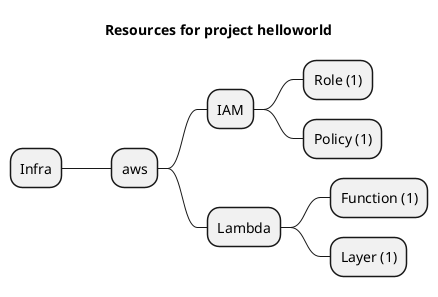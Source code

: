 @startmindmap
title Resources for project helloworld
skinparam monochrome true
+ Infra
++ aws
+++ IAM
++++ Role (1)
++++ Policy (1)
+++ Lambda
++++ Function (1)
++++ Layer (1)
@endmindmap